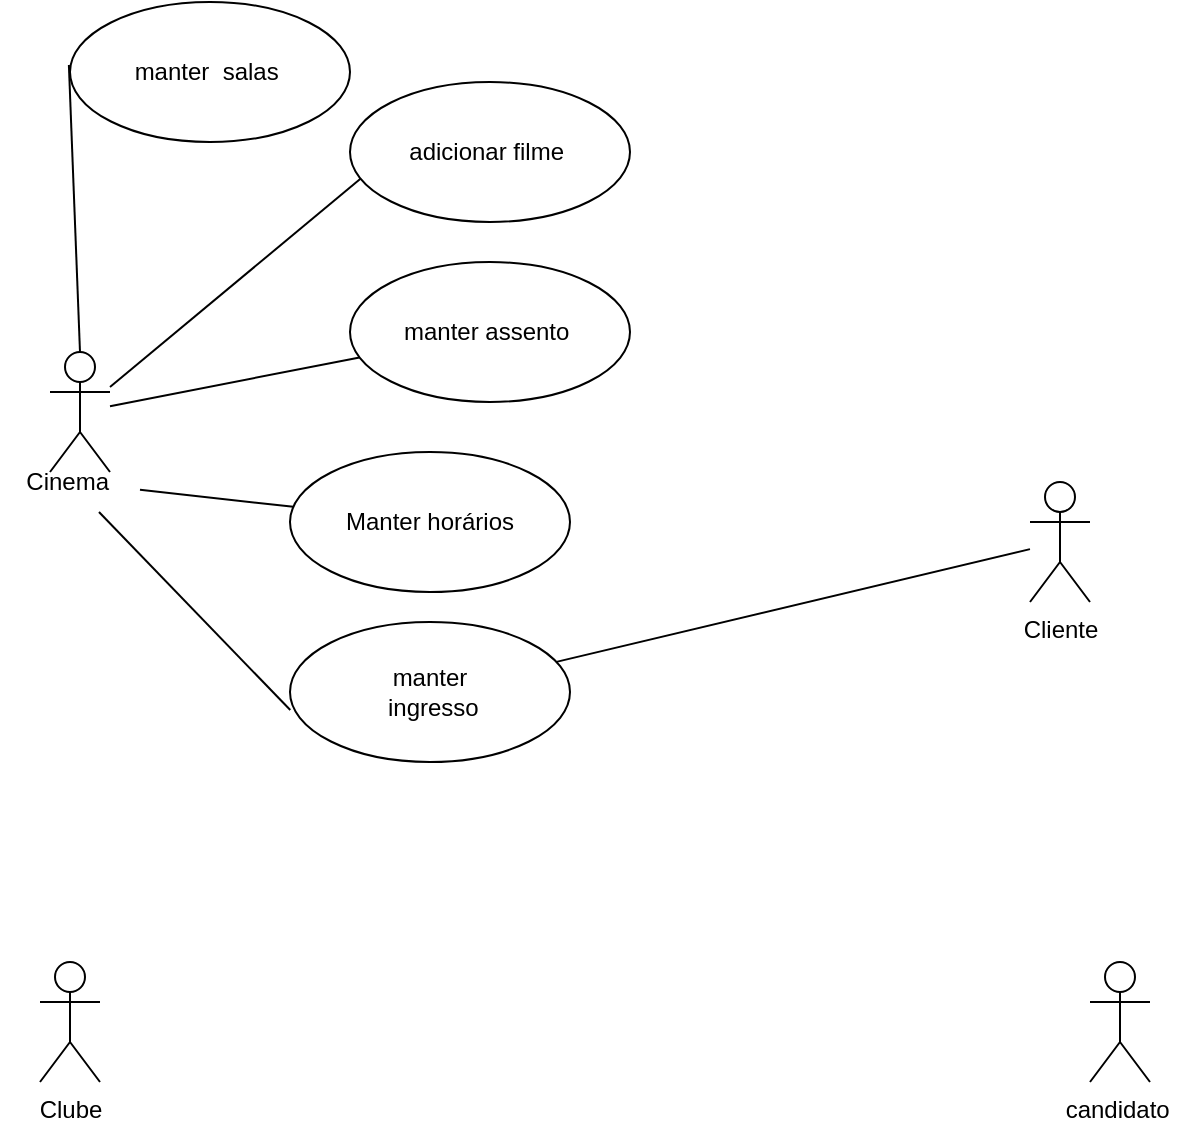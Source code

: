<mxfile version="21.1.5" type="github">
  <diagram name="Página-1" id="BHxut6lT5W8gbGsGB4CL">
    <mxGraphModel dx="869" dy="482" grid="1" gridSize="10" guides="1" tooltips="1" connect="1" arrows="1" fold="1" page="1" pageScale="1" pageWidth="827" pageHeight="1169" math="0" shadow="0">
      <root>
        <mxCell id="0" />
        <mxCell id="1" parent="0" />
        <mxCell id="pTVxv3dGKFBiGdbo9iEP-9" style="rounded=0;orthogonalLoop=1;jettySize=auto;html=1;exitX=0.5;exitY=0;exitDx=0;exitDy=0;exitPerimeter=0;entryX=-0.004;entryY=0.45;entryDx=0;entryDy=0;entryPerimeter=0;endArrow=none;endFill=0;" edge="1" parent="1" source="pTVxv3dGKFBiGdbo9iEP-1" target="pTVxv3dGKFBiGdbo9iEP-6">
          <mxGeometry relative="1" as="geometry" />
        </mxCell>
        <mxCell id="pTVxv3dGKFBiGdbo9iEP-16" style="rounded=0;orthogonalLoop=1;jettySize=auto;html=1;entryX=0.046;entryY=0.677;entryDx=0;entryDy=0;entryPerimeter=0;endArrow=none;endFill=0;" edge="1" parent="1" source="pTVxv3dGKFBiGdbo9iEP-1" target="pTVxv3dGKFBiGdbo9iEP-4">
          <mxGeometry relative="1" as="geometry" />
        </mxCell>
        <mxCell id="pTVxv3dGKFBiGdbo9iEP-18" style="rounded=0;orthogonalLoop=1;jettySize=auto;html=1;endArrow=none;endFill=0;" edge="1" parent="1" source="pTVxv3dGKFBiGdbo9iEP-1" target="pTVxv3dGKFBiGdbo9iEP-7">
          <mxGeometry relative="1" as="geometry" />
        </mxCell>
        <mxCell id="pTVxv3dGKFBiGdbo9iEP-1" value="" style="shape=umlActor;html=1;verticalLabelPosition=bottom;verticalAlign=top;align=center;" vertex="1" parent="1">
          <mxGeometry x="80" y="525" width="30" height="60" as="geometry" />
        </mxCell>
        <mxCell id="pTVxv3dGKFBiGdbo9iEP-19" style="rounded=0;orthogonalLoop=1;jettySize=auto;html=1;endArrow=none;endFill=0;" edge="1" parent="1" source="pTVxv3dGKFBiGdbo9iEP-2" target="pTVxv3dGKFBiGdbo9iEP-15">
          <mxGeometry relative="1" as="geometry" />
        </mxCell>
        <mxCell id="pTVxv3dGKFBiGdbo9iEP-23" style="rounded=0;orthogonalLoop=1;jettySize=auto;html=1;entryX=0.001;entryY=0.629;entryDx=0;entryDy=0;entryPerimeter=0;endArrow=none;endFill=0;" edge="1" parent="1" source="pTVxv3dGKFBiGdbo9iEP-2" target="pTVxv3dGKFBiGdbo9iEP-14">
          <mxGeometry relative="1" as="geometry" />
        </mxCell>
        <mxCell id="pTVxv3dGKFBiGdbo9iEP-2" value="Cinema&amp;nbsp;" style="text;html=1;align=center;verticalAlign=middle;resizable=0;points=[];autosize=1;strokeColor=none;fillColor=none;" vertex="1" parent="1">
          <mxGeometry x="55" y="575" width="70" height="30" as="geometry" />
        </mxCell>
        <mxCell id="pTVxv3dGKFBiGdbo9iEP-4" value="adicionar filme&amp;nbsp;" style="ellipse;whiteSpace=wrap;html=1;" vertex="1" parent="1">
          <mxGeometry x="230" y="390" width="140" height="70" as="geometry" />
        </mxCell>
        <mxCell id="pTVxv3dGKFBiGdbo9iEP-6" value="manter&amp;nbsp; salas&amp;nbsp;" style="ellipse;whiteSpace=wrap;html=1;" vertex="1" parent="1">
          <mxGeometry x="90" y="350" width="140" height="70" as="geometry" />
        </mxCell>
        <mxCell id="pTVxv3dGKFBiGdbo9iEP-7" value="manter assento&amp;nbsp;" style="ellipse;whiteSpace=wrap;html=1;" vertex="1" parent="1">
          <mxGeometry x="230" y="480" width="140" height="70" as="geometry" />
        </mxCell>
        <mxCell id="pTVxv3dGKFBiGdbo9iEP-20" style="rounded=0;orthogonalLoop=1;jettySize=auto;html=1;endArrow=none;endFill=0;" edge="1" parent="1" source="pTVxv3dGKFBiGdbo9iEP-13" target="pTVxv3dGKFBiGdbo9iEP-14">
          <mxGeometry relative="1" as="geometry" />
        </mxCell>
        <mxCell id="pTVxv3dGKFBiGdbo9iEP-13" value="Cliente&lt;br&gt;" style="shape=umlActor;html=1;verticalLabelPosition=bottom;verticalAlign=top;align=center;" vertex="1" parent="1">
          <mxGeometry x="570" y="590" width="30" height="60" as="geometry" />
        </mxCell>
        <mxCell id="pTVxv3dGKFBiGdbo9iEP-14" value="manter&lt;br&gt;&amp;nbsp;ingresso" style="ellipse;whiteSpace=wrap;html=1;" vertex="1" parent="1">
          <mxGeometry x="200" y="660" width="140" height="70" as="geometry" />
        </mxCell>
        <mxCell id="pTVxv3dGKFBiGdbo9iEP-15" value="&amp;nbsp;Manter horários&amp;nbsp;" style="ellipse;whiteSpace=wrap;html=1;" vertex="1" parent="1">
          <mxGeometry x="200" y="575" width="140" height="70" as="geometry" />
        </mxCell>
        <mxCell id="pTVxv3dGKFBiGdbo9iEP-21" value="Clube" style="shape=umlActor;html=1;verticalLabelPosition=bottom;verticalAlign=top;align=center;" vertex="1" parent="1">
          <mxGeometry x="75" y="830" width="30" height="60" as="geometry" />
        </mxCell>
        <mxCell id="pTVxv3dGKFBiGdbo9iEP-22" value="candidato&amp;nbsp;" style="shape=umlActor;html=1;verticalLabelPosition=bottom;verticalAlign=top;align=center;" vertex="1" parent="1">
          <mxGeometry x="600" y="830" width="30" height="60" as="geometry" />
        </mxCell>
      </root>
    </mxGraphModel>
  </diagram>
</mxfile>
